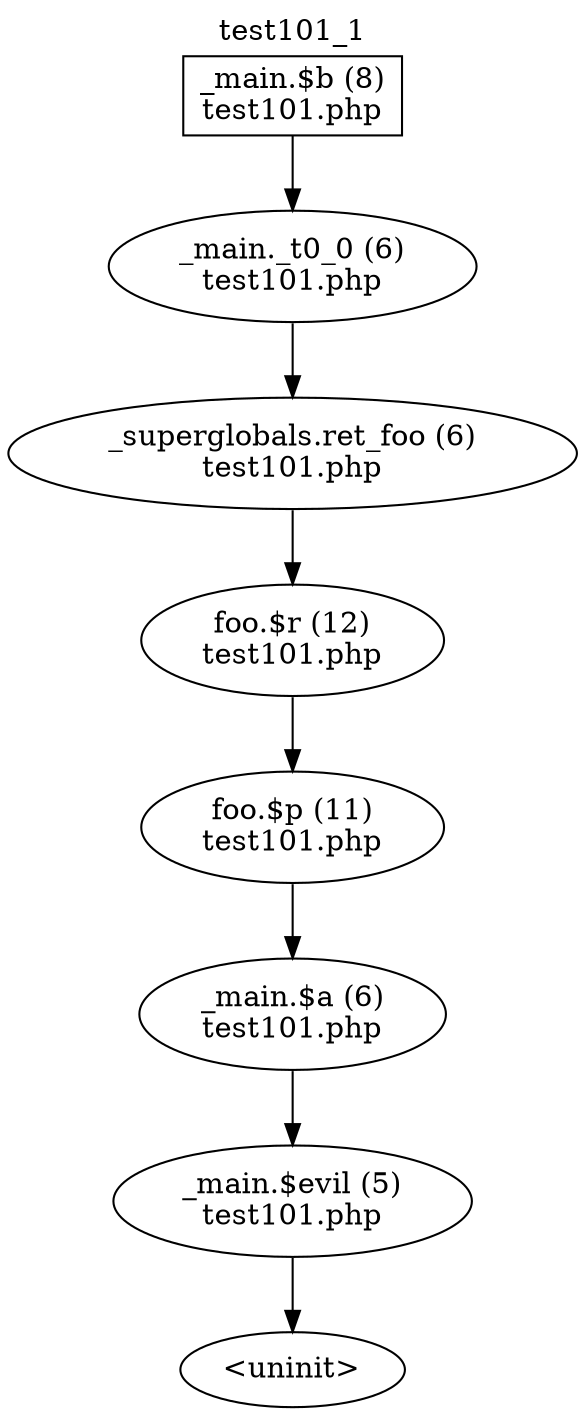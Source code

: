 digraph cfg {
  label="test101_1";
  labelloc=t;
  n1 [shape=box, label="_main.$b (8)\ntest101.php"];
  n2 [shape=ellipse, label="_main._t0_0 (6)\ntest101.php"];
  n3 [shape=ellipse, label="_superglobals.ret_foo (6)\ntest101.php"];
  n4 [shape=ellipse, label="foo.$r (12)\ntest101.php"];
  n5 [shape=ellipse, label="foo.$p (11)\ntest101.php"];
  n6 [shape=ellipse, label="_main.$a (6)\ntest101.php"];
  n7 [shape=ellipse, label="_main.$evil (5)\ntest101.php"];
  n8 [shape=ellipse, label="<uninit>"];
  n1 -> n2;
  n2 -> n3;
  n3 -> n4;
  n4 -> n5;
  n5 -> n6;
  n6 -> n7;
  n7 -> n8;
}
